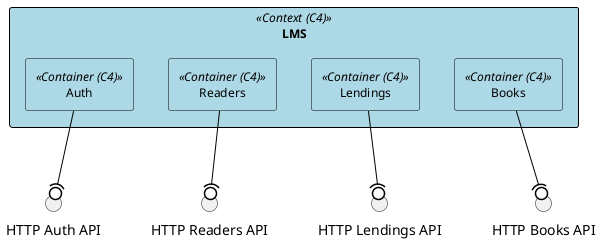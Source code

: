 @startuml
!define RECTANGLE_COLOR #ADD8E6
skinparam componentStyle rectangle
skinparam rectangle {
    BackgroundColor RECTANGLE_COLOR
    BorderColor black
    FontSize 12
    FontColor black
}

skinparam node {
    BackgroundColor white
    BorderColor black
}

skinparam arrow {
    Color black
}

rectangle "LMS" <<Context (C4)>> {
    rectangle "Auth"  <<Container (C4)>> {

    }
    rectangle "Readers"  <<Container (C4)>> {

    }
    rectangle "Lendings"  <<Container (C4)>> {

    }
    rectangle "Books"  <<Container (C4)>> {

    }
}


"Auth" --(0 "HTTP Auth API"
"Readers" --(0 "HTTP Readers API"
"Lendings" --(0 "HTTP Lendings API"
"Books" --(0 "HTTP Books API"



@enduml



